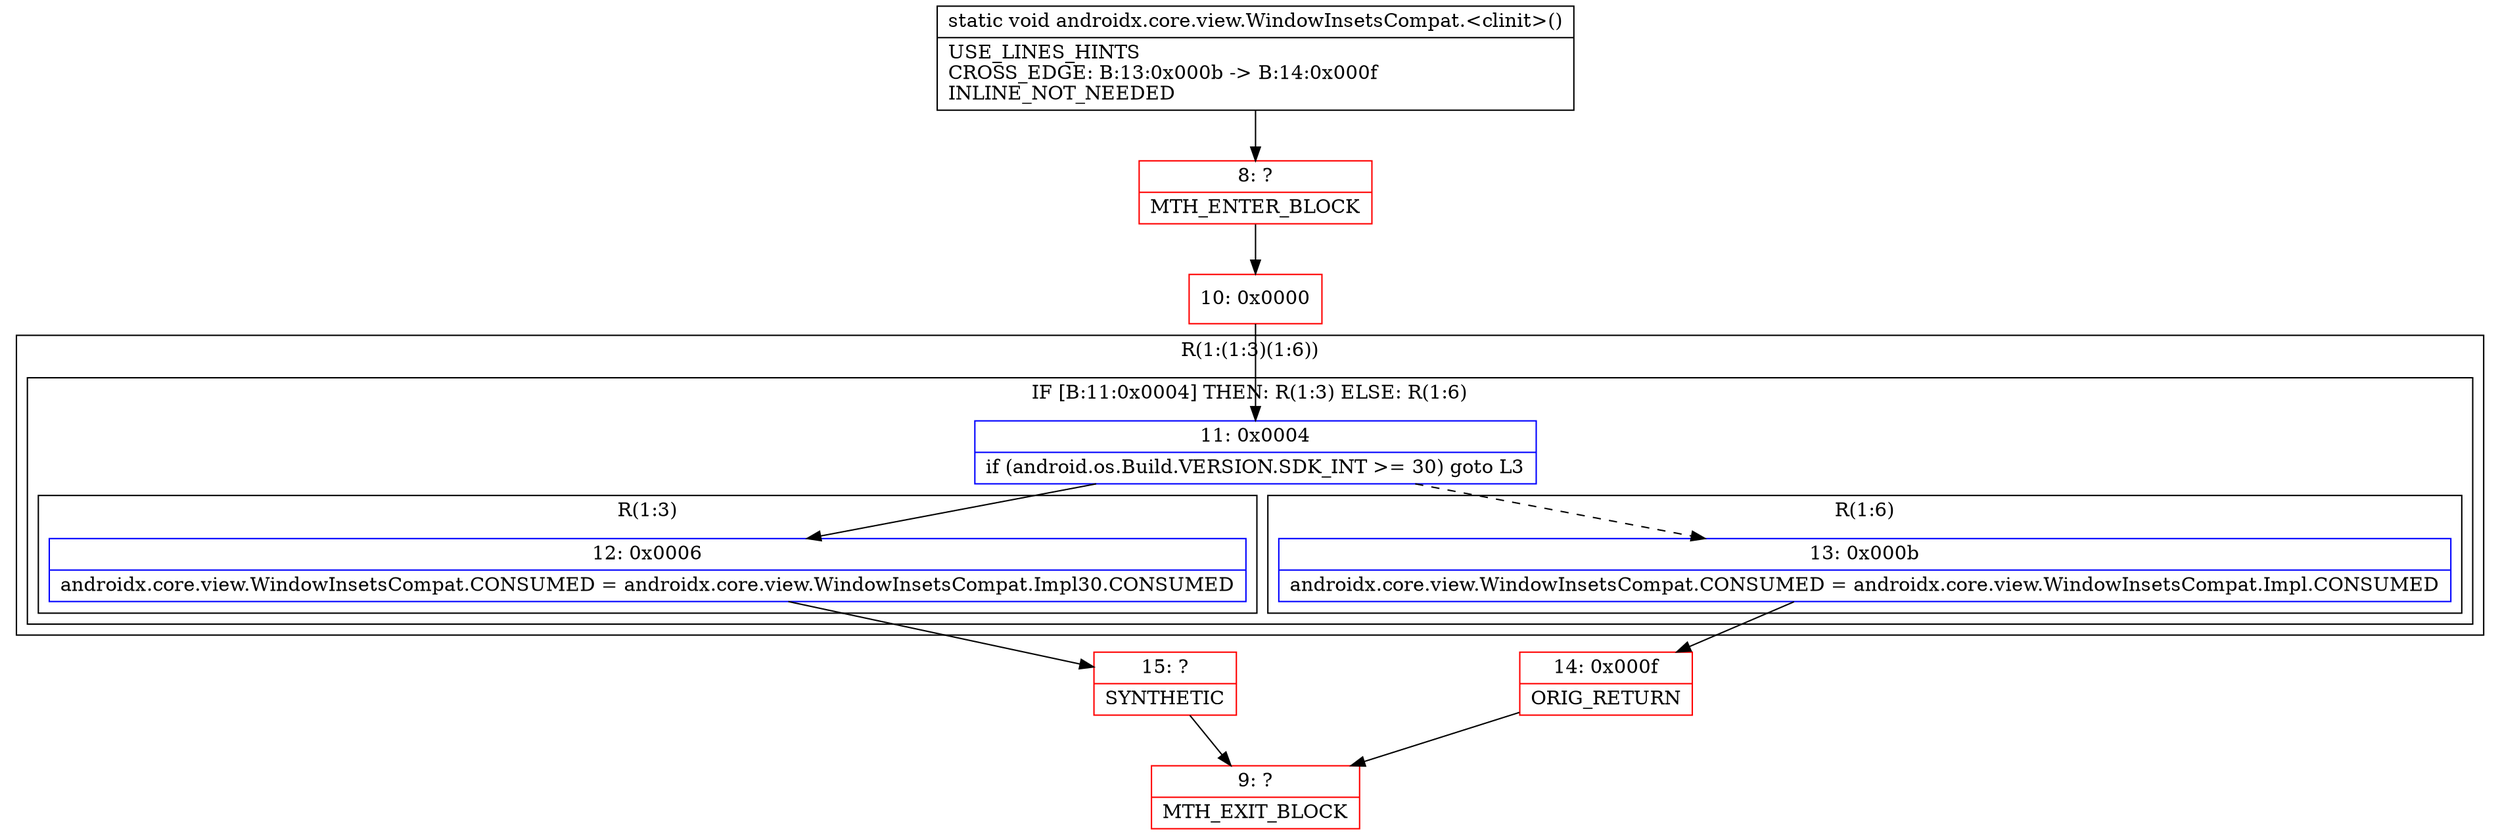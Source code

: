 digraph "CFG forandroidx.core.view.WindowInsetsCompat.\<clinit\>()V" {
subgraph cluster_Region_1569806970 {
label = "R(1:(1:3)(1:6))";
node [shape=record,color=blue];
subgraph cluster_IfRegion_281181630 {
label = "IF [B:11:0x0004] THEN: R(1:3) ELSE: R(1:6)";
node [shape=record,color=blue];
Node_11 [shape=record,label="{11\:\ 0x0004|if (android.os.Build.VERSION.SDK_INT \>= 30) goto L3\l}"];
subgraph cluster_Region_417484673 {
label = "R(1:3)";
node [shape=record,color=blue];
Node_12 [shape=record,label="{12\:\ 0x0006|androidx.core.view.WindowInsetsCompat.CONSUMED = androidx.core.view.WindowInsetsCompat.Impl30.CONSUMED\l}"];
}
subgraph cluster_Region_875246346 {
label = "R(1:6)";
node [shape=record,color=blue];
Node_13 [shape=record,label="{13\:\ 0x000b|androidx.core.view.WindowInsetsCompat.CONSUMED = androidx.core.view.WindowInsetsCompat.Impl.CONSUMED\l}"];
}
}
}
Node_8 [shape=record,color=red,label="{8\:\ ?|MTH_ENTER_BLOCK\l}"];
Node_10 [shape=record,color=red,label="{10\:\ 0x0000}"];
Node_15 [shape=record,color=red,label="{15\:\ ?|SYNTHETIC\l}"];
Node_9 [shape=record,color=red,label="{9\:\ ?|MTH_EXIT_BLOCK\l}"];
Node_14 [shape=record,color=red,label="{14\:\ 0x000f|ORIG_RETURN\l}"];
MethodNode[shape=record,label="{static void androidx.core.view.WindowInsetsCompat.\<clinit\>()  | USE_LINES_HINTS\lCROSS_EDGE: B:13:0x000b \-\> B:14:0x000f\lINLINE_NOT_NEEDED\l}"];
MethodNode -> Node_8;Node_11 -> Node_12;
Node_11 -> Node_13[style=dashed];
Node_12 -> Node_15;
Node_13 -> Node_14;
Node_8 -> Node_10;
Node_10 -> Node_11;
Node_15 -> Node_9;
Node_14 -> Node_9;
}

